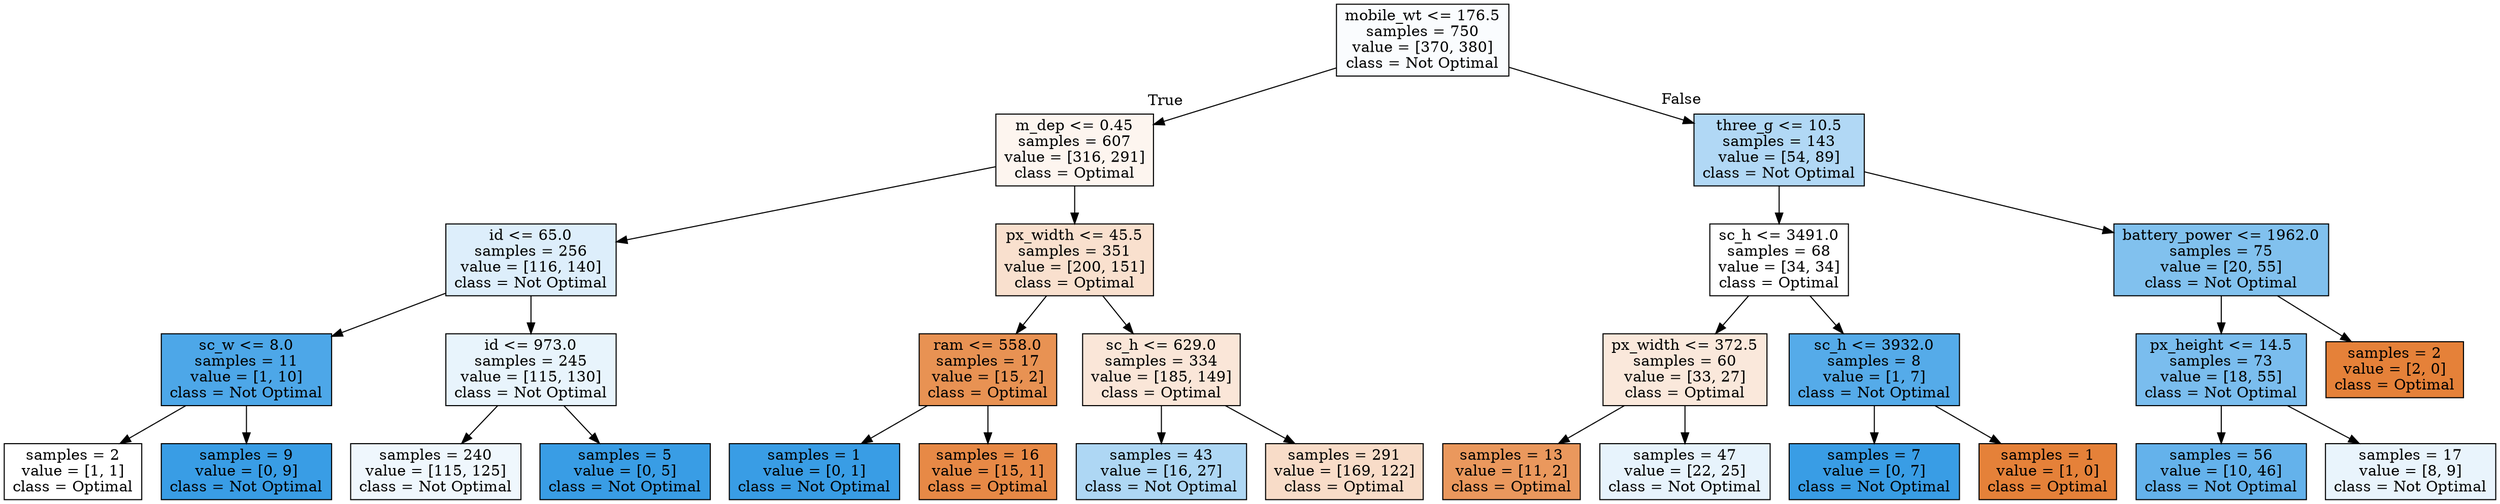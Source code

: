 digraph Tree {
node [shape=box, style="filled", color="black"] ;
0 [label="mobile_wt <= 176.5\nsamples = 750\nvalue = [370, 380]\nclass = Not Optimal", fillcolor="#fafcfe"] ;
1 [label="m_dep <= 0.45\nsamples = 607\nvalue = [316, 291]\nclass = Optimal", fillcolor="#fdf5ef"] ;
0 -> 1 [labeldistance=2.5, labelangle=45, headlabel="True"] ;
2 [label="id <= 65.0\nsamples = 256\nvalue = [116, 140]\nclass = Not Optimal", fillcolor="#ddeefb"] ;
1 -> 2 ;
3 [label="sc_w <= 8.0\nsamples = 11\nvalue = [1, 10]\nclass = Not Optimal", fillcolor="#4da7e8"] ;
2 -> 3 ;
4 [label="samples = 2\nvalue = [1, 1]\nclass = Optimal", fillcolor="#ffffff"] ;
3 -> 4 ;
5 [label="samples = 9\nvalue = [0, 9]\nclass = Not Optimal", fillcolor="#399de5"] ;
3 -> 5 ;
6 [label="id <= 973.0\nsamples = 245\nvalue = [115, 130]\nclass = Not Optimal", fillcolor="#e8f4fc"] ;
2 -> 6 ;
7 [label="samples = 240\nvalue = [115, 125]\nclass = Not Optimal", fillcolor="#eff7fd"] ;
6 -> 7 ;
8 [label="samples = 5\nvalue = [0, 5]\nclass = Not Optimal", fillcolor="#399de5"] ;
6 -> 8 ;
9 [label="px_width <= 45.5\nsamples = 351\nvalue = [200, 151]\nclass = Optimal", fillcolor="#f9e0ce"] ;
1 -> 9 ;
10 [label="ram <= 558.0\nsamples = 17\nvalue = [15, 2]\nclass = Optimal", fillcolor="#e89253"] ;
9 -> 10 ;
11 [label="samples = 1\nvalue = [0, 1]\nclass = Not Optimal", fillcolor="#399de5"] ;
10 -> 11 ;
12 [label="samples = 16\nvalue = [15, 1]\nclass = Optimal", fillcolor="#e78946"] ;
10 -> 12 ;
13 [label="sc_h <= 629.0\nsamples = 334\nvalue = [185, 149]\nclass = Optimal", fillcolor="#fae6d8"] ;
9 -> 13 ;
14 [label="samples = 43\nvalue = [16, 27]\nclass = Not Optimal", fillcolor="#aed7f4"] ;
13 -> 14 ;
15 [label="samples = 291\nvalue = [169, 122]\nclass = Optimal", fillcolor="#f8dcc8"] ;
13 -> 15 ;
16 [label="three_g <= 10.5\nsamples = 143\nvalue = [54, 89]\nclass = Not Optimal", fillcolor="#b1d8f5"] ;
0 -> 16 [labeldistance=2.5, labelangle=-45, headlabel="False"] ;
17 [label="sc_h <= 3491.0\nsamples = 68\nvalue = [34, 34]\nclass = Optimal", fillcolor="#ffffff"] ;
16 -> 17 ;
18 [label="px_width <= 372.5\nsamples = 60\nvalue = [33, 27]\nclass = Optimal", fillcolor="#fae8db"] ;
17 -> 18 ;
19 [label="samples = 13\nvalue = [11, 2]\nclass = Optimal", fillcolor="#ea985d"] ;
18 -> 19 ;
20 [label="samples = 47\nvalue = [22, 25]\nclass = Not Optimal", fillcolor="#e7f3fc"] ;
18 -> 20 ;
21 [label="sc_h <= 3932.0\nsamples = 8\nvalue = [1, 7]\nclass = Not Optimal", fillcolor="#55abe9"] ;
17 -> 21 ;
22 [label="samples = 7\nvalue = [0, 7]\nclass = Not Optimal", fillcolor="#399de5"] ;
21 -> 22 ;
23 [label="samples = 1\nvalue = [1, 0]\nclass = Optimal", fillcolor="#e58139"] ;
21 -> 23 ;
24 [label="battery_power <= 1962.0\nsamples = 75\nvalue = [20, 55]\nclass = Not Optimal", fillcolor="#81c1ee"] ;
16 -> 24 ;
25 [label="px_height <= 14.5\nsamples = 73\nvalue = [18, 55]\nclass = Not Optimal", fillcolor="#7abdee"] ;
24 -> 25 ;
26 [label="samples = 56\nvalue = [10, 46]\nclass = Not Optimal", fillcolor="#64b2eb"] ;
25 -> 26 ;
27 [label="samples = 17\nvalue = [8, 9]\nclass = Not Optimal", fillcolor="#e9f4fc"] ;
25 -> 27 ;
28 [label="samples = 2\nvalue = [2, 0]\nclass = Optimal", fillcolor="#e58139"] ;
24 -> 28 ;
}
